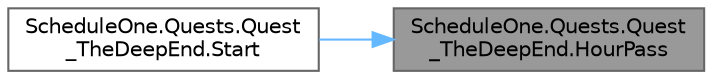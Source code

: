 digraph "ScheduleOne.Quests.Quest_TheDeepEnd.HourPass"
{
 // LATEX_PDF_SIZE
  bgcolor="transparent";
  edge [fontname=Helvetica,fontsize=10,labelfontname=Helvetica,labelfontsize=10];
  node [fontname=Helvetica,fontsize=10,shape=box,height=0.2,width=0.4];
  rankdir="RL";
  Node1 [id="Node000001",label="ScheduleOne.Quests.Quest\l_TheDeepEnd.HourPass",height=0.2,width=0.4,color="gray40", fillcolor="grey60", style="filled", fontcolor="black",tooltip=" "];
  Node1 -> Node2 [id="edge1_Node000001_Node000002",dir="back",color="steelblue1",style="solid",tooltip=" "];
  Node2 [id="Node000002",label="ScheduleOne.Quests.Quest\l_TheDeepEnd.Start",height=0.2,width=0.4,color="grey40", fillcolor="white", style="filled",URL="$class_schedule_one_1_1_quests_1_1_quest___the_deep_end.html#aca5912b1fd614493d164e30df623460f",tooltip=" "];
}
